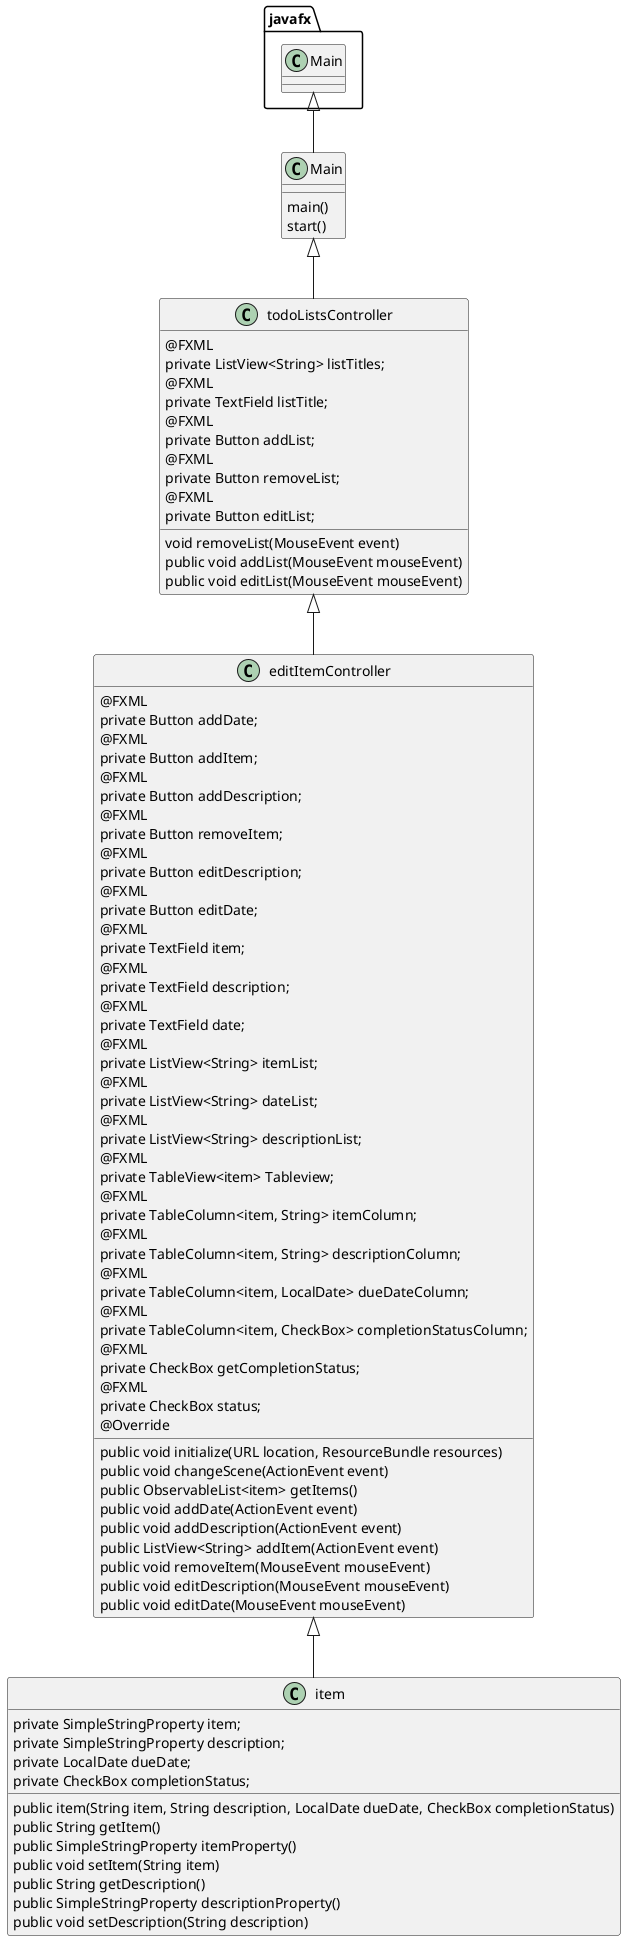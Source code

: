 @startuml
'https://plantuml.com/class-diagram

class Main{
    main()
    start()
}
class todoListsController{
    @FXML
    private ListView<String> listTitles;
    @FXML
    private TextField listTitle;
    @FXML
    private Button addList;
    @FXML
    private Button removeList;
    @FXML
    private Button editList;
    void removeList(MouseEvent event)
    public void addList(MouseEvent mouseEvent)
    public void editList(MouseEvent mouseEvent)
}
class item{
 private SimpleStringProperty item;
    private SimpleStringProperty description;
    private LocalDate dueDate;
    private CheckBox completionStatus;
    public item(String item, String description, LocalDate dueDate, CheckBox completionStatus)
    public String getItem()
    public SimpleStringProperty itemProperty()
    public void setItem(String item)
    public String getDescription()
    public SimpleStringProperty descriptionProperty()
    public void setDescription(String description)
}
class editItemController{
 @FXML
    private Button addDate;
    @FXML
    private Button addItem;
    @FXML
    private Button addDescription;
    @FXML
    private Button removeItem;
    @FXML
    private Button editDescription;
    @FXML
    private Button editDate;
    @FXML
    private TextField item;
    @FXML
    private TextField description;
    @FXML
    private TextField date;
    @FXML
    private ListView<String> itemList;
    @FXML
    private ListView<String> dateList;
    @FXML
    private ListView<String> descriptionList;
    @FXML
    private TableView<item> Tableview;
    @FXML
    private TableColumn<item, String> itemColumn;
    @FXML
    private TableColumn<item, String> descriptionColumn;
    @FXML
    private TableColumn<item, LocalDate> dueDateColumn;
    @FXML
    private TableColumn<item, CheckBox> completionStatusColumn;
    @FXML
    private CheckBox getCompletionStatus;
    @FXML
    private CheckBox status;
    @Override
    public void initialize(URL location, ResourceBundle resources)
    public void changeScene(ActionEvent event)
    public ObservableList<item> getItems()
    public void addDate(ActionEvent event)
    public void addDescription(ActionEvent event)
    public ListView<String> addItem(ActionEvent event)
    public void removeItem(MouseEvent mouseEvent)
    public void editDescription(MouseEvent mouseEvent)
    public void editDate(MouseEvent mouseEvent)
}

Main <|-- todoListsController
todoListsController <|-- editItemController
javafx.Main <|-- Main
editItemController <|-- item
@enduml